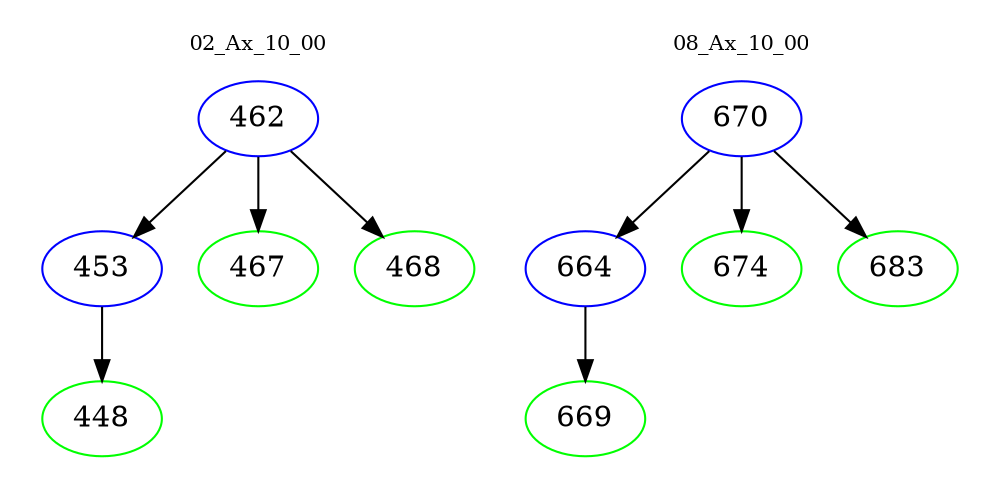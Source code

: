 digraph{
subgraph cluster_0 {
color = white
label = "02_Ax_10_00";
fontsize=10;
T0_462 [label="462", color="blue"]
T0_462 -> T0_453 [color="black"]
T0_453 [label="453", color="blue"]
T0_453 -> T0_448 [color="black"]
T0_448 [label="448", color="green"]
T0_462 -> T0_467 [color="black"]
T0_467 [label="467", color="green"]
T0_462 -> T0_468 [color="black"]
T0_468 [label="468", color="green"]
}
subgraph cluster_1 {
color = white
label = "08_Ax_10_00";
fontsize=10;
T1_670 [label="670", color="blue"]
T1_670 -> T1_664 [color="black"]
T1_664 [label="664", color="blue"]
T1_664 -> T1_669 [color="black"]
T1_669 [label="669", color="green"]
T1_670 -> T1_674 [color="black"]
T1_674 [label="674", color="green"]
T1_670 -> T1_683 [color="black"]
T1_683 [label="683", color="green"]
}
}
